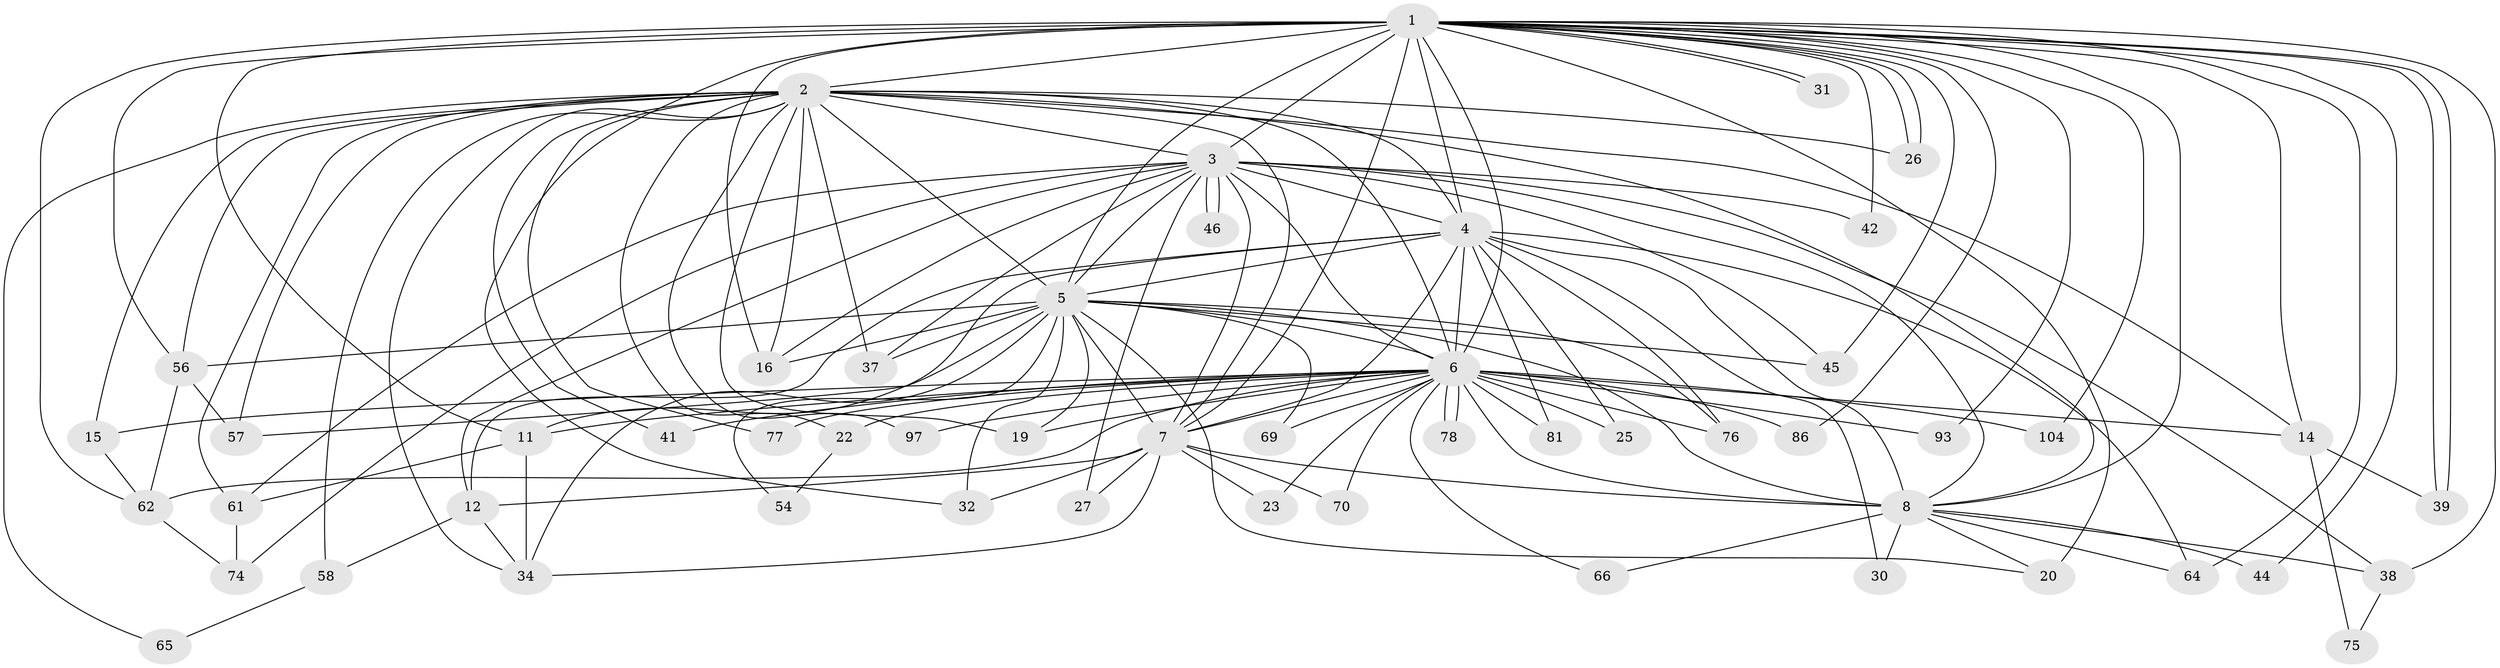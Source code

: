 // original degree distribution, {31: 0.009345794392523364, 29: 0.009345794392523364, 23: 0.009345794392523364, 18: 0.009345794392523364, 20: 0.009345794392523364, 30: 0.009345794392523364, 16: 0.018691588785046728, 17: 0.009345794392523364, 19: 0.009345794392523364, 3: 0.21495327102803738, 4: 0.09345794392523364, 8: 0.009345794392523364, 5: 0.037383177570093455, 2: 0.5420560747663551, 6: 0.009345794392523364}
// Generated by graph-tools (version 1.1) at 2025/17/03/04/25 18:17:32]
// undirected, 53 vertices, 142 edges
graph export_dot {
graph [start="1"]
  node [color=gray90,style=filled];
  1 [super="+72+10"];
  2;
  3;
  4;
  5 [super="+60+101+9+40+43+49+53+24+48"];
  6 [super="+17"];
  7 [super="+88"];
  8;
  11 [super="+28"];
  12 [super="+105+50"];
  14 [super="+80"];
  15;
  16 [super="+33"];
  19 [super="+52"];
  20;
  22 [super="+95"];
  23;
  25;
  26 [super="+36"];
  27;
  30;
  31;
  32 [super="+73"];
  34 [super="+84"];
  37 [super="+83"];
  38 [super="+47+102"];
  39 [super="+107"];
  41;
  42;
  44;
  45 [super="+63"];
  46;
  54;
  56 [super="+71"];
  57;
  58;
  61 [super="+91+68"];
  62 [super="+100+106"];
  64;
  65;
  66;
  69;
  70;
  74;
  75;
  76 [super="+96"];
  77;
  78;
  81;
  86;
  93;
  97;
  104;
  1 -- 2 [weight=2];
  1 -- 3 [weight=3];
  1 -- 4 [weight=2];
  1 -- 5 [weight=11];
  1 -- 6 [weight=2];
  1 -- 7 [weight=2];
  1 -- 8 [weight=2];
  1 -- 20 [weight=2];
  1 -- 26;
  1 -- 26;
  1 -- 31;
  1 -- 31;
  1 -- 32;
  1 -- 39;
  1 -- 39;
  1 -- 42;
  1 -- 44;
  1 -- 45;
  1 -- 86;
  1 -- 93;
  1 -- 104;
  1 -- 38 [weight=2];
  1 -- 62;
  1 -- 11 [weight=2];
  1 -- 64;
  1 -- 16;
  1 -- 56 [weight=2];
  1 -- 14;
  2 -- 3;
  2 -- 4;
  2 -- 5 [weight=4];
  2 -- 6;
  2 -- 7;
  2 -- 8;
  2 -- 14;
  2 -- 15;
  2 -- 19;
  2 -- 22 [weight=2];
  2 -- 41;
  2 -- 57;
  2 -- 58;
  2 -- 61 [weight=2];
  2 -- 65;
  2 -- 77;
  2 -- 97;
  2 -- 26;
  2 -- 34;
  2 -- 37;
  2 -- 56;
  2 -- 16;
  3 -- 4;
  3 -- 5 [weight=4];
  3 -- 6;
  3 -- 7;
  3 -- 8;
  3 -- 12;
  3 -- 16;
  3 -- 27;
  3 -- 37;
  3 -- 42;
  3 -- 45;
  3 -- 46;
  3 -- 46;
  3 -- 61;
  3 -- 74;
  3 -- 38;
  4 -- 5 [weight=3];
  4 -- 6;
  4 -- 7;
  4 -- 8;
  4 -- 11;
  4 -- 12 [weight=2];
  4 -- 25;
  4 -- 30;
  4 -- 64;
  4 -- 76;
  4 -- 81;
  5 -- 6 [weight=4];
  5 -- 7 [weight=2];
  5 -- 8 [weight=3];
  5 -- 34;
  5 -- 69;
  5 -- 32;
  5 -- 37;
  5 -- 76;
  5 -- 16;
  5 -- 56 [weight=2];
  5 -- 54;
  5 -- 45;
  5 -- 19;
  5 -- 57;
  5 -- 20;
  6 -- 7;
  6 -- 8;
  6 -- 14;
  6 -- 15;
  6 -- 19;
  6 -- 22;
  6 -- 23;
  6 -- 25;
  6 -- 41;
  6 -- 66;
  6 -- 69;
  6 -- 70;
  6 -- 77;
  6 -- 78;
  6 -- 78;
  6 -- 86;
  6 -- 93;
  6 -- 97;
  6 -- 104;
  6 -- 76;
  6 -- 62;
  6 -- 81;
  6 -- 11;
  7 -- 8 [weight=2];
  7 -- 23;
  7 -- 27;
  7 -- 34;
  7 -- 70;
  7 -- 32;
  7 -- 12;
  8 -- 20;
  8 -- 30;
  8 -- 38;
  8 -- 44;
  8 -- 64;
  8 -- 66;
  11 -- 34;
  11 -- 61;
  12 -- 34;
  12 -- 58;
  14 -- 75;
  14 -- 39;
  15 -- 62;
  22 -- 54;
  38 -- 75;
  56 -- 57;
  56 -- 62;
  58 -- 65;
  61 -- 74;
  62 -- 74;
}
